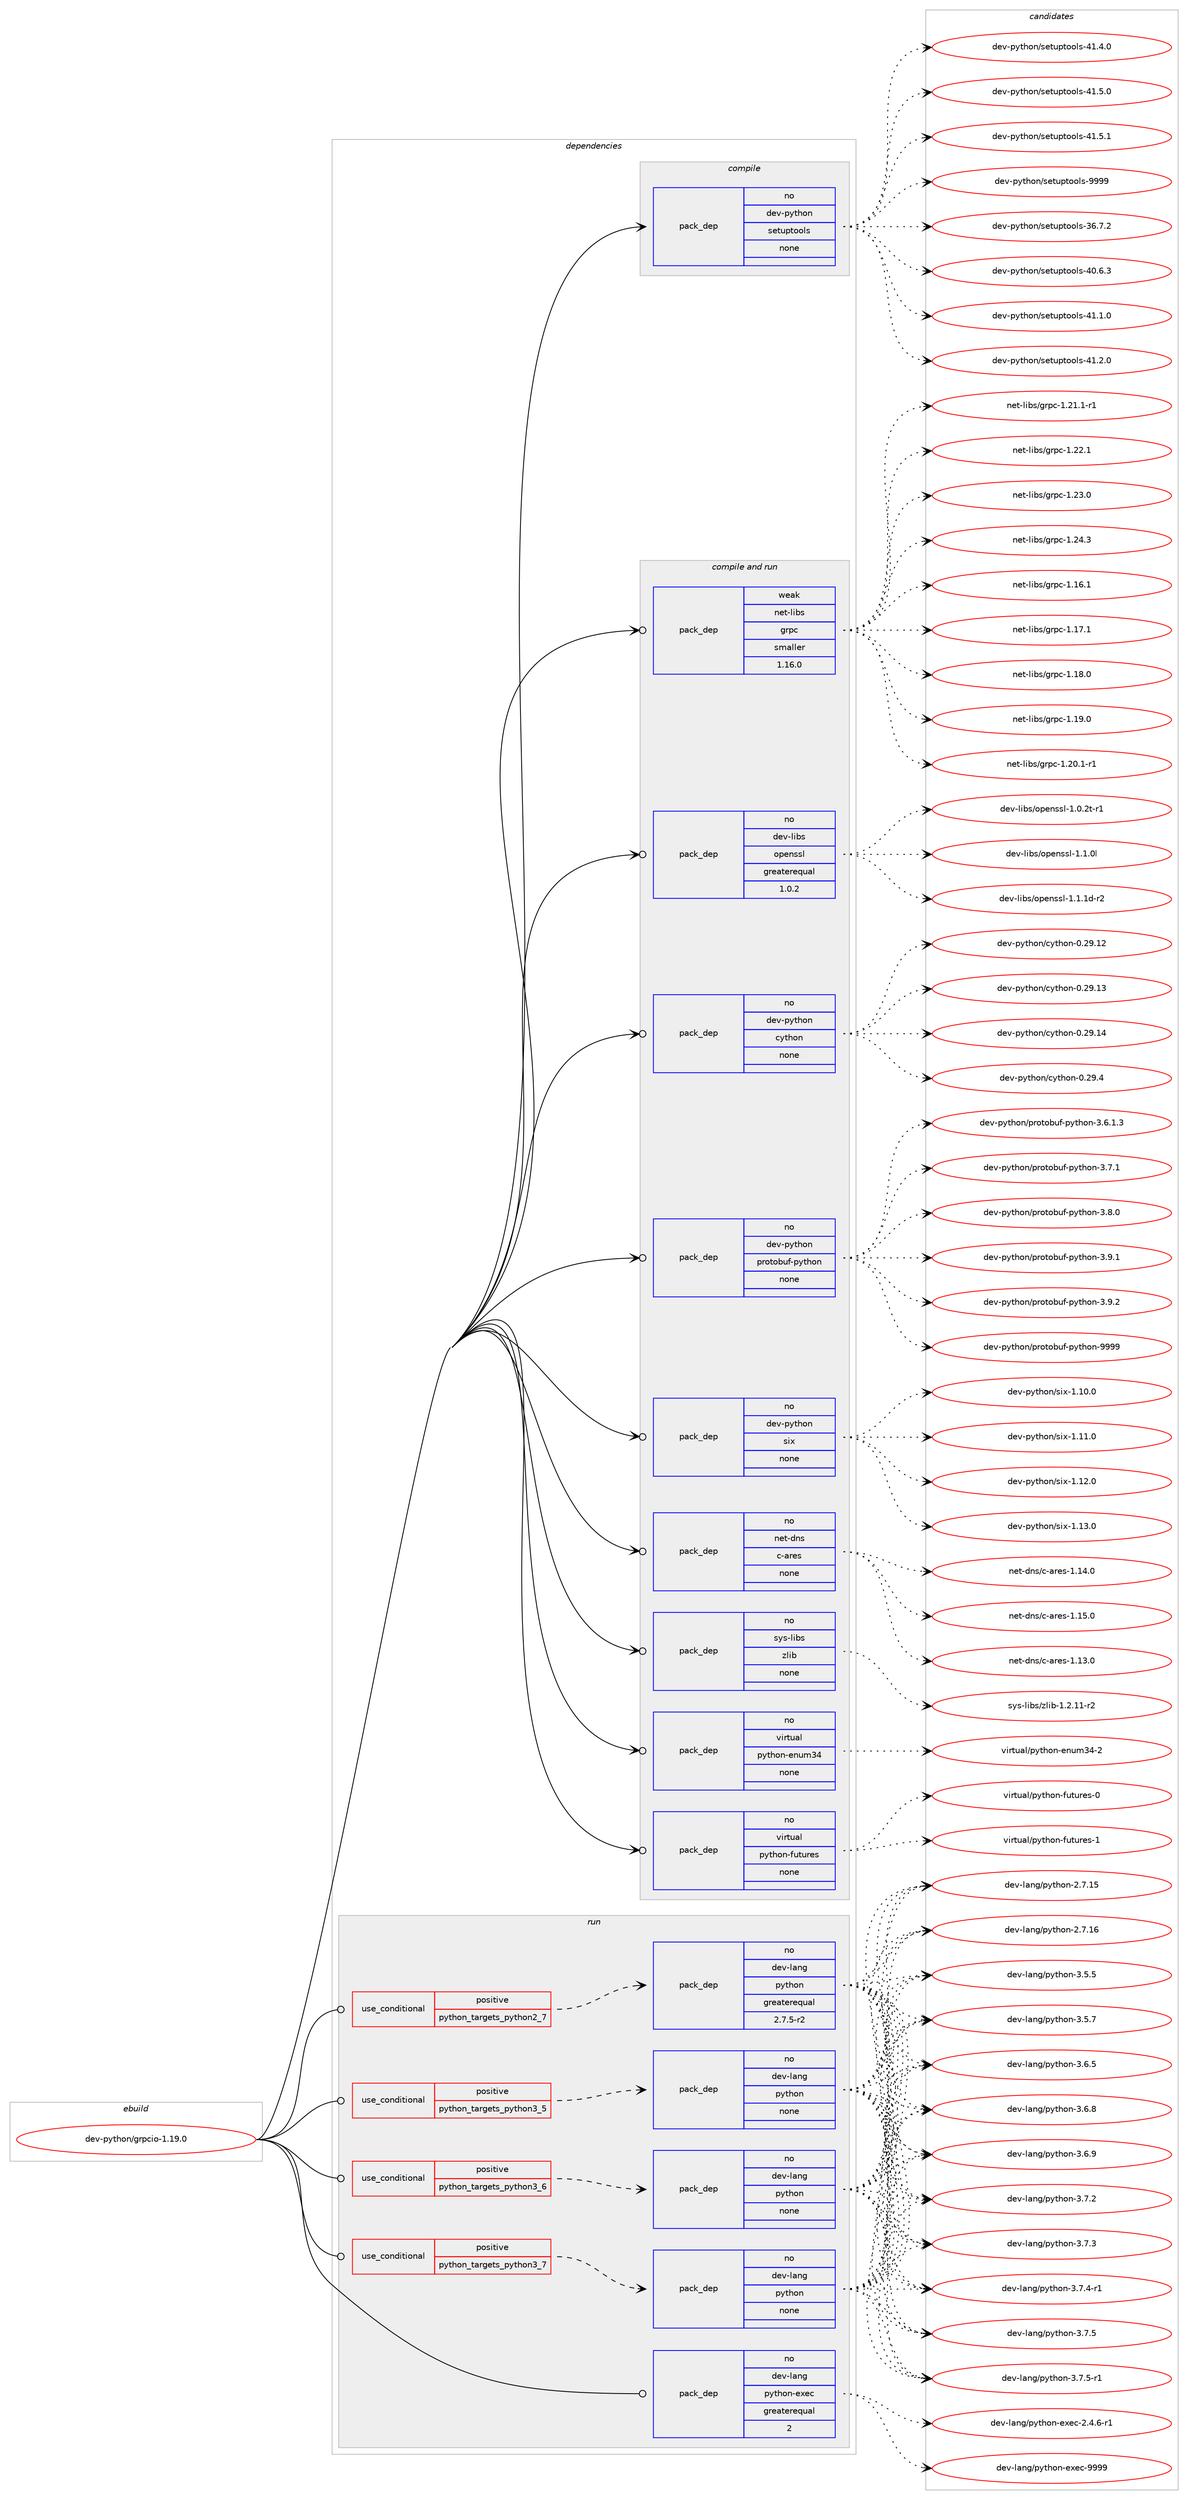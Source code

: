 digraph prolog {

# *************
# Graph options
# *************

newrank=true;
concentrate=true;
compound=true;
graph [rankdir=LR,fontname=Helvetica,fontsize=10,ranksep=1.5];#, ranksep=2.5, nodesep=0.2];
edge  [arrowhead=vee];
node  [fontname=Helvetica,fontsize=10];

# **********
# The ebuild
# **********

subgraph cluster_leftcol {
color=gray;
rank=same;
label=<<i>ebuild</i>>;
id [label="dev-python/grpcio-1.19.0", color=red, width=4, href="../dev-python/grpcio-1.19.0.svg"];
}

# ****************
# The dependencies
# ****************

subgraph cluster_midcol {
color=gray;
label=<<i>dependencies</i>>;
subgraph cluster_compile {
fillcolor="#eeeeee";
style=filled;
label=<<i>compile</i>>;
subgraph pack455529 {
dependency607578 [label=<<TABLE BORDER="0" CELLBORDER="1" CELLSPACING="0" CELLPADDING="4" WIDTH="220"><TR><TD ROWSPAN="6" CELLPADDING="30">pack_dep</TD></TR><TR><TD WIDTH="110">no</TD></TR><TR><TD>dev-python</TD></TR><TR><TD>setuptools</TD></TR><TR><TD>none</TD></TR><TR><TD></TD></TR></TABLE>>, shape=none, color=blue];
}
id:e -> dependency607578:w [weight=20,style="solid",arrowhead="vee"];
}
subgraph cluster_compileandrun {
fillcolor="#eeeeee";
style=filled;
label=<<i>compile and run</i>>;
subgraph pack455530 {
dependency607579 [label=<<TABLE BORDER="0" CELLBORDER="1" CELLSPACING="0" CELLPADDING="4" WIDTH="220"><TR><TD ROWSPAN="6" CELLPADDING="30">pack_dep</TD></TR><TR><TD WIDTH="110">no</TD></TR><TR><TD>dev-libs</TD></TR><TR><TD>openssl</TD></TR><TR><TD>greaterequal</TD></TR><TR><TD>1.0.2</TD></TR></TABLE>>, shape=none, color=blue];
}
id:e -> dependency607579:w [weight=20,style="solid",arrowhead="odotvee"];
subgraph pack455531 {
dependency607580 [label=<<TABLE BORDER="0" CELLBORDER="1" CELLSPACING="0" CELLPADDING="4" WIDTH="220"><TR><TD ROWSPAN="6" CELLPADDING="30">pack_dep</TD></TR><TR><TD WIDTH="110">no</TD></TR><TR><TD>dev-python</TD></TR><TR><TD>cython</TD></TR><TR><TD>none</TD></TR><TR><TD></TD></TR></TABLE>>, shape=none, color=blue];
}
id:e -> dependency607580:w [weight=20,style="solid",arrowhead="odotvee"];
subgraph pack455532 {
dependency607581 [label=<<TABLE BORDER="0" CELLBORDER="1" CELLSPACING="0" CELLPADDING="4" WIDTH="220"><TR><TD ROWSPAN="6" CELLPADDING="30">pack_dep</TD></TR><TR><TD WIDTH="110">no</TD></TR><TR><TD>dev-python</TD></TR><TR><TD>protobuf-python</TD></TR><TR><TD>none</TD></TR><TR><TD></TD></TR></TABLE>>, shape=none, color=blue];
}
id:e -> dependency607581:w [weight=20,style="solid",arrowhead="odotvee"];
subgraph pack455533 {
dependency607582 [label=<<TABLE BORDER="0" CELLBORDER="1" CELLSPACING="0" CELLPADDING="4" WIDTH="220"><TR><TD ROWSPAN="6" CELLPADDING="30">pack_dep</TD></TR><TR><TD WIDTH="110">no</TD></TR><TR><TD>dev-python</TD></TR><TR><TD>six</TD></TR><TR><TD>none</TD></TR><TR><TD></TD></TR></TABLE>>, shape=none, color=blue];
}
id:e -> dependency607582:w [weight=20,style="solid",arrowhead="odotvee"];
subgraph pack455534 {
dependency607583 [label=<<TABLE BORDER="0" CELLBORDER="1" CELLSPACING="0" CELLPADDING="4" WIDTH="220"><TR><TD ROWSPAN="6" CELLPADDING="30">pack_dep</TD></TR><TR><TD WIDTH="110">no</TD></TR><TR><TD>net-dns</TD></TR><TR><TD>c-ares</TD></TR><TR><TD>none</TD></TR><TR><TD></TD></TR></TABLE>>, shape=none, color=blue];
}
id:e -> dependency607583:w [weight=20,style="solid",arrowhead="odotvee"];
subgraph pack455535 {
dependency607584 [label=<<TABLE BORDER="0" CELLBORDER="1" CELLSPACING="0" CELLPADDING="4" WIDTH="220"><TR><TD ROWSPAN="6" CELLPADDING="30">pack_dep</TD></TR><TR><TD WIDTH="110">no</TD></TR><TR><TD>sys-libs</TD></TR><TR><TD>zlib</TD></TR><TR><TD>none</TD></TR><TR><TD></TD></TR></TABLE>>, shape=none, color=blue];
}
id:e -> dependency607584:w [weight=20,style="solid",arrowhead="odotvee"];
subgraph pack455536 {
dependency607585 [label=<<TABLE BORDER="0" CELLBORDER="1" CELLSPACING="0" CELLPADDING="4" WIDTH="220"><TR><TD ROWSPAN="6" CELLPADDING="30">pack_dep</TD></TR><TR><TD WIDTH="110">no</TD></TR><TR><TD>virtual</TD></TR><TR><TD>python-enum34</TD></TR><TR><TD>none</TD></TR><TR><TD></TD></TR></TABLE>>, shape=none, color=blue];
}
id:e -> dependency607585:w [weight=20,style="solid",arrowhead="odotvee"];
subgraph pack455537 {
dependency607586 [label=<<TABLE BORDER="0" CELLBORDER="1" CELLSPACING="0" CELLPADDING="4" WIDTH="220"><TR><TD ROWSPAN="6" CELLPADDING="30">pack_dep</TD></TR><TR><TD WIDTH="110">no</TD></TR><TR><TD>virtual</TD></TR><TR><TD>python-futures</TD></TR><TR><TD>none</TD></TR><TR><TD></TD></TR></TABLE>>, shape=none, color=blue];
}
id:e -> dependency607586:w [weight=20,style="solid",arrowhead="odotvee"];
subgraph pack455538 {
dependency607587 [label=<<TABLE BORDER="0" CELLBORDER="1" CELLSPACING="0" CELLPADDING="4" WIDTH="220"><TR><TD ROWSPAN="6" CELLPADDING="30">pack_dep</TD></TR><TR><TD WIDTH="110">weak</TD></TR><TR><TD>net-libs</TD></TR><TR><TD>grpc</TD></TR><TR><TD>smaller</TD></TR><TR><TD>1.16.0</TD></TR></TABLE>>, shape=none, color=blue];
}
id:e -> dependency607587:w [weight=20,style="solid",arrowhead="odotvee"];
}
subgraph cluster_run {
fillcolor="#eeeeee";
style=filled;
label=<<i>run</i>>;
subgraph cond140251 {
dependency607588 [label=<<TABLE BORDER="0" CELLBORDER="1" CELLSPACING="0" CELLPADDING="4"><TR><TD ROWSPAN="3" CELLPADDING="10">use_conditional</TD></TR><TR><TD>positive</TD></TR><TR><TD>python_targets_python2_7</TD></TR></TABLE>>, shape=none, color=red];
subgraph pack455539 {
dependency607589 [label=<<TABLE BORDER="0" CELLBORDER="1" CELLSPACING="0" CELLPADDING="4" WIDTH="220"><TR><TD ROWSPAN="6" CELLPADDING="30">pack_dep</TD></TR><TR><TD WIDTH="110">no</TD></TR><TR><TD>dev-lang</TD></TR><TR><TD>python</TD></TR><TR><TD>greaterequal</TD></TR><TR><TD>2.7.5-r2</TD></TR></TABLE>>, shape=none, color=blue];
}
dependency607588:e -> dependency607589:w [weight=20,style="dashed",arrowhead="vee"];
}
id:e -> dependency607588:w [weight=20,style="solid",arrowhead="odot"];
subgraph cond140252 {
dependency607590 [label=<<TABLE BORDER="0" CELLBORDER="1" CELLSPACING="0" CELLPADDING="4"><TR><TD ROWSPAN="3" CELLPADDING="10">use_conditional</TD></TR><TR><TD>positive</TD></TR><TR><TD>python_targets_python3_5</TD></TR></TABLE>>, shape=none, color=red];
subgraph pack455540 {
dependency607591 [label=<<TABLE BORDER="0" CELLBORDER="1" CELLSPACING="0" CELLPADDING="4" WIDTH="220"><TR><TD ROWSPAN="6" CELLPADDING="30">pack_dep</TD></TR><TR><TD WIDTH="110">no</TD></TR><TR><TD>dev-lang</TD></TR><TR><TD>python</TD></TR><TR><TD>none</TD></TR><TR><TD></TD></TR></TABLE>>, shape=none, color=blue];
}
dependency607590:e -> dependency607591:w [weight=20,style="dashed",arrowhead="vee"];
}
id:e -> dependency607590:w [weight=20,style="solid",arrowhead="odot"];
subgraph cond140253 {
dependency607592 [label=<<TABLE BORDER="0" CELLBORDER="1" CELLSPACING="0" CELLPADDING="4"><TR><TD ROWSPAN="3" CELLPADDING="10">use_conditional</TD></TR><TR><TD>positive</TD></TR><TR><TD>python_targets_python3_6</TD></TR></TABLE>>, shape=none, color=red];
subgraph pack455541 {
dependency607593 [label=<<TABLE BORDER="0" CELLBORDER="1" CELLSPACING="0" CELLPADDING="4" WIDTH="220"><TR><TD ROWSPAN="6" CELLPADDING="30">pack_dep</TD></TR><TR><TD WIDTH="110">no</TD></TR><TR><TD>dev-lang</TD></TR><TR><TD>python</TD></TR><TR><TD>none</TD></TR><TR><TD></TD></TR></TABLE>>, shape=none, color=blue];
}
dependency607592:e -> dependency607593:w [weight=20,style="dashed",arrowhead="vee"];
}
id:e -> dependency607592:w [weight=20,style="solid",arrowhead="odot"];
subgraph cond140254 {
dependency607594 [label=<<TABLE BORDER="0" CELLBORDER="1" CELLSPACING="0" CELLPADDING="4"><TR><TD ROWSPAN="3" CELLPADDING="10">use_conditional</TD></TR><TR><TD>positive</TD></TR><TR><TD>python_targets_python3_7</TD></TR></TABLE>>, shape=none, color=red];
subgraph pack455542 {
dependency607595 [label=<<TABLE BORDER="0" CELLBORDER="1" CELLSPACING="0" CELLPADDING="4" WIDTH="220"><TR><TD ROWSPAN="6" CELLPADDING="30">pack_dep</TD></TR><TR><TD WIDTH="110">no</TD></TR><TR><TD>dev-lang</TD></TR><TR><TD>python</TD></TR><TR><TD>none</TD></TR><TR><TD></TD></TR></TABLE>>, shape=none, color=blue];
}
dependency607594:e -> dependency607595:w [weight=20,style="dashed",arrowhead="vee"];
}
id:e -> dependency607594:w [weight=20,style="solid",arrowhead="odot"];
subgraph pack455543 {
dependency607596 [label=<<TABLE BORDER="0" CELLBORDER="1" CELLSPACING="0" CELLPADDING="4" WIDTH="220"><TR><TD ROWSPAN="6" CELLPADDING="30">pack_dep</TD></TR><TR><TD WIDTH="110">no</TD></TR><TR><TD>dev-lang</TD></TR><TR><TD>python-exec</TD></TR><TR><TD>greaterequal</TD></TR><TR><TD>2</TD></TR></TABLE>>, shape=none, color=blue];
}
id:e -> dependency607596:w [weight=20,style="solid",arrowhead="odot"];
}
}

# **************
# The candidates
# **************

subgraph cluster_choices {
rank=same;
color=gray;
label=<<i>candidates</i>>;

subgraph choice455529 {
color=black;
nodesep=1;
choice100101118451121211161041111104711510111611711211611111110811545515446554650 [label="dev-python/setuptools-36.7.2", color=red, width=4,href="../dev-python/setuptools-36.7.2.svg"];
choice100101118451121211161041111104711510111611711211611111110811545524846544651 [label="dev-python/setuptools-40.6.3", color=red, width=4,href="../dev-python/setuptools-40.6.3.svg"];
choice100101118451121211161041111104711510111611711211611111110811545524946494648 [label="dev-python/setuptools-41.1.0", color=red, width=4,href="../dev-python/setuptools-41.1.0.svg"];
choice100101118451121211161041111104711510111611711211611111110811545524946504648 [label="dev-python/setuptools-41.2.0", color=red, width=4,href="../dev-python/setuptools-41.2.0.svg"];
choice100101118451121211161041111104711510111611711211611111110811545524946524648 [label="dev-python/setuptools-41.4.0", color=red, width=4,href="../dev-python/setuptools-41.4.0.svg"];
choice100101118451121211161041111104711510111611711211611111110811545524946534648 [label="dev-python/setuptools-41.5.0", color=red, width=4,href="../dev-python/setuptools-41.5.0.svg"];
choice100101118451121211161041111104711510111611711211611111110811545524946534649 [label="dev-python/setuptools-41.5.1", color=red, width=4,href="../dev-python/setuptools-41.5.1.svg"];
choice10010111845112121116104111110471151011161171121161111111081154557575757 [label="dev-python/setuptools-9999", color=red, width=4,href="../dev-python/setuptools-9999.svg"];
dependency607578:e -> choice100101118451121211161041111104711510111611711211611111110811545515446554650:w [style=dotted,weight="100"];
dependency607578:e -> choice100101118451121211161041111104711510111611711211611111110811545524846544651:w [style=dotted,weight="100"];
dependency607578:e -> choice100101118451121211161041111104711510111611711211611111110811545524946494648:w [style=dotted,weight="100"];
dependency607578:e -> choice100101118451121211161041111104711510111611711211611111110811545524946504648:w [style=dotted,weight="100"];
dependency607578:e -> choice100101118451121211161041111104711510111611711211611111110811545524946524648:w [style=dotted,weight="100"];
dependency607578:e -> choice100101118451121211161041111104711510111611711211611111110811545524946534648:w [style=dotted,weight="100"];
dependency607578:e -> choice100101118451121211161041111104711510111611711211611111110811545524946534649:w [style=dotted,weight="100"];
dependency607578:e -> choice10010111845112121116104111110471151011161171121161111111081154557575757:w [style=dotted,weight="100"];
}
subgraph choice455530 {
color=black;
nodesep=1;
choice1001011184510810598115471111121011101151151084549464846501164511449 [label="dev-libs/openssl-1.0.2t-r1", color=red, width=4,href="../dev-libs/openssl-1.0.2t-r1.svg"];
choice100101118451081059811547111112101110115115108454946494648108 [label="dev-libs/openssl-1.1.0l", color=red, width=4,href="../dev-libs/openssl-1.1.0l.svg"];
choice1001011184510810598115471111121011101151151084549464946491004511450 [label="dev-libs/openssl-1.1.1d-r2", color=red, width=4,href="../dev-libs/openssl-1.1.1d-r2.svg"];
dependency607579:e -> choice1001011184510810598115471111121011101151151084549464846501164511449:w [style=dotted,weight="100"];
dependency607579:e -> choice100101118451081059811547111112101110115115108454946494648108:w [style=dotted,weight="100"];
dependency607579:e -> choice1001011184510810598115471111121011101151151084549464946491004511450:w [style=dotted,weight="100"];
}
subgraph choice455531 {
color=black;
nodesep=1;
choice1001011184511212111610411111047991211161041111104548465057464950 [label="dev-python/cython-0.29.12", color=red, width=4,href="../dev-python/cython-0.29.12.svg"];
choice1001011184511212111610411111047991211161041111104548465057464951 [label="dev-python/cython-0.29.13", color=red, width=4,href="../dev-python/cython-0.29.13.svg"];
choice1001011184511212111610411111047991211161041111104548465057464952 [label="dev-python/cython-0.29.14", color=red, width=4,href="../dev-python/cython-0.29.14.svg"];
choice10010111845112121116104111110479912111610411111045484650574652 [label="dev-python/cython-0.29.4", color=red, width=4,href="../dev-python/cython-0.29.4.svg"];
dependency607580:e -> choice1001011184511212111610411111047991211161041111104548465057464950:w [style=dotted,weight="100"];
dependency607580:e -> choice1001011184511212111610411111047991211161041111104548465057464951:w [style=dotted,weight="100"];
dependency607580:e -> choice1001011184511212111610411111047991211161041111104548465057464952:w [style=dotted,weight="100"];
dependency607580:e -> choice10010111845112121116104111110479912111610411111045484650574652:w [style=dotted,weight="100"];
}
subgraph choice455532 {
color=black;
nodesep=1;
choice100101118451121211161041111104711211411111611198117102451121211161041111104551465446494651 [label="dev-python/protobuf-python-3.6.1.3", color=red, width=4,href="../dev-python/protobuf-python-3.6.1.3.svg"];
choice10010111845112121116104111110471121141111161119811710245112121116104111110455146554649 [label="dev-python/protobuf-python-3.7.1", color=red, width=4,href="../dev-python/protobuf-python-3.7.1.svg"];
choice10010111845112121116104111110471121141111161119811710245112121116104111110455146564648 [label="dev-python/protobuf-python-3.8.0", color=red, width=4,href="../dev-python/protobuf-python-3.8.0.svg"];
choice10010111845112121116104111110471121141111161119811710245112121116104111110455146574649 [label="dev-python/protobuf-python-3.9.1", color=red, width=4,href="../dev-python/protobuf-python-3.9.1.svg"];
choice10010111845112121116104111110471121141111161119811710245112121116104111110455146574650 [label="dev-python/protobuf-python-3.9.2", color=red, width=4,href="../dev-python/protobuf-python-3.9.2.svg"];
choice100101118451121211161041111104711211411111611198117102451121211161041111104557575757 [label="dev-python/protobuf-python-9999", color=red, width=4,href="../dev-python/protobuf-python-9999.svg"];
dependency607581:e -> choice100101118451121211161041111104711211411111611198117102451121211161041111104551465446494651:w [style=dotted,weight="100"];
dependency607581:e -> choice10010111845112121116104111110471121141111161119811710245112121116104111110455146554649:w [style=dotted,weight="100"];
dependency607581:e -> choice10010111845112121116104111110471121141111161119811710245112121116104111110455146564648:w [style=dotted,weight="100"];
dependency607581:e -> choice10010111845112121116104111110471121141111161119811710245112121116104111110455146574649:w [style=dotted,weight="100"];
dependency607581:e -> choice10010111845112121116104111110471121141111161119811710245112121116104111110455146574650:w [style=dotted,weight="100"];
dependency607581:e -> choice100101118451121211161041111104711211411111611198117102451121211161041111104557575757:w [style=dotted,weight="100"];
}
subgraph choice455533 {
color=black;
nodesep=1;
choice100101118451121211161041111104711510512045494649484648 [label="dev-python/six-1.10.0", color=red, width=4,href="../dev-python/six-1.10.0.svg"];
choice100101118451121211161041111104711510512045494649494648 [label="dev-python/six-1.11.0", color=red, width=4,href="../dev-python/six-1.11.0.svg"];
choice100101118451121211161041111104711510512045494649504648 [label="dev-python/six-1.12.0", color=red, width=4,href="../dev-python/six-1.12.0.svg"];
choice100101118451121211161041111104711510512045494649514648 [label="dev-python/six-1.13.0", color=red, width=4,href="../dev-python/six-1.13.0.svg"];
dependency607582:e -> choice100101118451121211161041111104711510512045494649484648:w [style=dotted,weight="100"];
dependency607582:e -> choice100101118451121211161041111104711510512045494649494648:w [style=dotted,weight="100"];
dependency607582:e -> choice100101118451121211161041111104711510512045494649504648:w [style=dotted,weight="100"];
dependency607582:e -> choice100101118451121211161041111104711510512045494649514648:w [style=dotted,weight="100"];
}
subgraph choice455534 {
color=black;
nodesep=1;
choice110101116451001101154799459711410111545494649514648 [label="net-dns/c-ares-1.13.0", color=red, width=4,href="../net-dns/c-ares-1.13.0.svg"];
choice110101116451001101154799459711410111545494649524648 [label="net-dns/c-ares-1.14.0", color=red, width=4,href="../net-dns/c-ares-1.14.0.svg"];
choice110101116451001101154799459711410111545494649534648 [label="net-dns/c-ares-1.15.0", color=red, width=4,href="../net-dns/c-ares-1.15.0.svg"];
dependency607583:e -> choice110101116451001101154799459711410111545494649514648:w [style=dotted,weight="100"];
dependency607583:e -> choice110101116451001101154799459711410111545494649524648:w [style=dotted,weight="100"];
dependency607583:e -> choice110101116451001101154799459711410111545494649534648:w [style=dotted,weight="100"];
}
subgraph choice455535 {
color=black;
nodesep=1;
choice11512111545108105981154712210810598454946504649494511450 [label="sys-libs/zlib-1.2.11-r2", color=red, width=4,href="../sys-libs/zlib-1.2.11-r2.svg"];
dependency607584:e -> choice11512111545108105981154712210810598454946504649494511450:w [style=dotted,weight="100"];
}
subgraph choice455536 {
color=black;
nodesep=1;
choice11810511411611797108471121211161041111104510111011710951524550 [label="virtual/python-enum34-2", color=red, width=4,href="../virtual/python-enum34-2.svg"];
dependency607585:e -> choice11810511411611797108471121211161041111104510111011710951524550:w [style=dotted,weight="100"];
}
subgraph choice455537 {
color=black;
nodesep=1;
choice1181051141161179710847112121116104111110451021171161171141011154548 [label="virtual/python-futures-0", color=red, width=4,href="../virtual/python-futures-0.svg"];
choice1181051141161179710847112121116104111110451021171161171141011154549 [label="virtual/python-futures-1", color=red, width=4,href="../virtual/python-futures-1.svg"];
dependency607586:e -> choice1181051141161179710847112121116104111110451021171161171141011154548:w [style=dotted,weight="100"];
dependency607586:e -> choice1181051141161179710847112121116104111110451021171161171141011154549:w [style=dotted,weight="100"];
}
subgraph choice455538 {
color=black;
nodesep=1;
choice1101011164510810598115471031141129945494649544649 [label="net-libs/grpc-1.16.1", color=red, width=4,href="../net-libs/grpc-1.16.1.svg"];
choice1101011164510810598115471031141129945494649554649 [label="net-libs/grpc-1.17.1", color=red, width=4,href="../net-libs/grpc-1.17.1.svg"];
choice1101011164510810598115471031141129945494649564648 [label="net-libs/grpc-1.18.0", color=red, width=4,href="../net-libs/grpc-1.18.0.svg"];
choice1101011164510810598115471031141129945494649574648 [label="net-libs/grpc-1.19.0", color=red, width=4,href="../net-libs/grpc-1.19.0.svg"];
choice11010111645108105981154710311411299454946504846494511449 [label="net-libs/grpc-1.20.1-r1", color=red, width=4,href="../net-libs/grpc-1.20.1-r1.svg"];
choice11010111645108105981154710311411299454946504946494511449 [label="net-libs/grpc-1.21.1-r1", color=red, width=4,href="../net-libs/grpc-1.21.1-r1.svg"];
choice1101011164510810598115471031141129945494650504649 [label="net-libs/grpc-1.22.1", color=red, width=4,href="../net-libs/grpc-1.22.1.svg"];
choice1101011164510810598115471031141129945494650514648 [label="net-libs/grpc-1.23.0", color=red, width=4,href="../net-libs/grpc-1.23.0.svg"];
choice1101011164510810598115471031141129945494650524651 [label="net-libs/grpc-1.24.3", color=red, width=4,href="../net-libs/grpc-1.24.3.svg"];
dependency607587:e -> choice1101011164510810598115471031141129945494649544649:w [style=dotted,weight="100"];
dependency607587:e -> choice1101011164510810598115471031141129945494649554649:w [style=dotted,weight="100"];
dependency607587:e -> choice1101011164510810598115471031141129945494649564648:w [style=dotted,weight="100"];
dependency607587:e -> choice1101011164510810598115471031141129945494649574648:w [style=dotted,weight="100"];
dependency607587:e -> choice11010111645108105981154710311411299454946504846494511449:w [style=dotted,weight="100"];
dependency607587:e -> choice11010111645108105981154710311411299454946504946494511449:w [style=dotted,weight="100"];
dependency607587:e -> choice1101011164510810598115471031141129945494650504649:w [style=dotted,weight="100"];
dependency607587:e -> choice1101011164510810598115471031141129945494650514648:w [style=dotted,weight="100"];
dependency607587:e -> choice1101011164510810598115471031141129945494650524651:w [style=dotted,weight="100"];
}
subgraph choice455539 {
color=black;
nodesep=1;
choice10010111845108971101034711212111610411111045504655464953 [label="dev-lang/python-2.7.15", color=red, width=4,href="../dev-lang/python-2.7.15.svg"];
choice10010111845108971101034711212111610411111045504655464954 [label="dev-lang/python-2.7.16", color=red, width=4,href="../dev-lang/python-2.7.16.svg"];
choice100101118451089711010347112121116104111110455146534653 [label="dev-lang/python-3.5.5", color=red, width=4,href="../dev-lang/python-3.5.5.svg"];
choice100101118451089711010347112121116104111110455146534655 [label="dev-lang/python-3.5.7", color=red, width=4,href="../dev-lang/python-3.5.7.svg"];
choice100101118451089711010347112121116104111110455146544653 [label="dev-lang/python-3.6.5", color=red, width=4,href="../dev-lang/python-3.6.5.svg"];
choice100101118451089711010347112121116104111110455146544656 [label="dev-lang/python-3.6.8", color=red, width=4,href="../dev-lang/python-3.6.8.svg"];
choice100101118451089711010347112121116104111110455146544657 [label="dev-lang/python-3.6.9", color=red, width=4,href="../dev-lang/python-3.6.9.svg"];
choice100101118451089711010347112121116104111110455146554650 [label="dev-lang/python-3.7.2", color=red, width=4,href="../dev-lang/python-3.7.2.svg"];
choice100101118451089711010347112121116104111110455146554651 [label="dev-lang/python-3.7.3", color=red, width=4,href="../dev-lang/python-3.7.3.svg"];
choice1001011184510897110103471121211161041111104551465546524511449 [label="dev-lang/python-3.7.4-r1", color=red, width=4,href="../dev-lang/python-3.7.4-r1.svg"];
choice100101118451089711010347112121116104111110455146554653 [label="dev-lang/python-3.7.5", color=red, width=4,href="../dev-lang/python-3.7.5.svg"];
choice1001011184510897110103471121211161041111104551465546534511449 [label="dev-lang/python-3.7.5-r1", color=red, width=4,href="../dev-lang/python-3.7.5-r1.svg"];
dependency607589:e -> choice10010111845108971101034711212111610411111045504655464953:w [style=dotted,weight="100"];
dependency607589:e -> choice10010111845108971101034711212111610411111045504655464954:w [style=dotted,weight="100"];
dependency607589:e -> choice100101118451089711010347112121116104111110455146534653:w [style=dotted,weight="100"];
dependency607589:e -> choice100101118451089711010347112121116104111110455146534655:w [style=dotted,weight="100"];
dependency607589:e -> choice100101118451089711010347112121116104111110455146544653:w [style=dotted,weight="100"];
dependency607589:e -> choice100101118451089711010347112121116104111110455146544656:w [style=dotted,weight="100"];
dependency607589:e -> choice100101118451089711010347112121116104111110455146544657:w [style=dotted,weight="100"];
dependency607589:e -> choice100101118451089711010347112121116104111110455146554650:w [style=dotted,weight="100"];
dependency607589:e -> choice100101118451089711010347112121116104111110455146554651:w [style=dotted,weight="100"];
dependency607589:e -> choice1001011184510897110103471121211161041111104551465546524511449:w [style=dotted,weight="100"];
dependency607589:e -> choice100101118451089711010347112121116104111110455146554653:w [style=dotted,weight="100"];
dependency607589:e -> choice1001011184510897110103471121211161041111104551465546534511449:w [style=dotted,weight="100"];
}
subgraph choice455540 {
color=black;
nodesep=1;
choice10010111845108971101034711212111610411111045504655464953 [label="dev-lang/python-2.7.15", color=red, width=4,href="../dev-lang/python-2.7.15.svg"];
choice10010111845108971101034711212111610411111045504655464954 [label="dev-lang/python-2.7.16", color=red, width=4,href="../dev-lang/python-2.7.16.svg"];
choice100101118451089711010347112121116104111110455146534653 [label="dev-lang/python-3.5.5", color=red, width=4,href="../dev-lang/python-3.5.5.svg"];
choice100101118451089711010347112121116104111110455146534655 [label="dev-lang/python-3.5.7", color=red, width=4,href="../dev-lang/python-3.5.7.svg"];
choice100101118451089711010347112121116104111110455146544653 [label="dev-lang/python-3.6.5", color=red, width=4,href="../dev-lang/python-3.6.5.svg"];
choice100101118451089711010347112121116104111110455146544656 [label="dev-lang/python-3.6.8", color=red, width=4,href="../dev-lang/python-3.6.8.svg"];
choice100101118451089711010347112121116104111110455146544657 [label="dev-lang/python-3.6.9", color=red, width=4,href="../dev-lang/python-3.6.9.svg"];
choice100101118451089711010347112121116104111110455146554650 [label="dev-lang/python-3.7.2", color=red, width=4,href="../dev-lang/python-3.7.2.svg"];
choice100101118451089711010347112121116104111110455146554651 [label="dev-lang/python-3.7.3", color=red, width=4,href="../dev-lang/python-3.7.3.svg"];
choice1001011184510897110103471121211161041111104551465546524511449 [label="dev-lang/python-3.7.4-r1", color=red, width=4,href="../dev-lang/python-3.7.4-r1.svg"];
choice100101118451089711010347112121116104111110455146554653 [label="dev-lang/python-3.7.5", color=red, width=4,href="../dev-lang/python-3.7.5.svg"];
choice1001011184510897110103471121211161041111104551465546534511449 [label="dev-lang/python-3.7.5-r1", color=red, width=4,href="../dev-lang/python-3.7.5-r1.svg"];
dependency607591:e -> choice10010111845108971101034711212111610411111045504655464953:w [style=dotted,weight="100"];
dependency607591:e -> choice10010111845108971101034711212111610411111045504655464954:w [style=dotted,weight="100"];
dependency607591:e -> choice100101118451089711010347112121116104111110455146534653:w [style=dotted,weight="100"];
dependency607591:e -> choice100101118451089711010347112121116104111110455146534655:w [style=dotted,weight="100"];
dependency607591:e -> choice100101118451089711010347112121116104111110455146544653:w [style=dotted,weight="100"];
dependency607591:e -> choice100101118451089711010347112121116104111110455146544656:w [style=dotted,weight="100"];
dependency607591:e -> choice100101118451089711010347112121116104111110455146544657:w [style=dotted,weight="100"];
dependency607591:e -> choice100101118451089711010347112121116104111110455146554650:w [style=dotted,weight="100"];
dependency607591:e -> choice100101118451089711010347112121116104111110455146554651:w [style=dotted,weight="100"];
dependency607591:e -> choice1001011184510897110103471121211161041111104551465546524511449:w [style=dotted,weight="100"];
dependency607591:e -> choice100101118451089711010347112121116104111110455146554653:w [style=dotted,weight="100"];
dependency607591:e -> choice1001011184510897110103471121211161041111104551465546534511449:w [style=dotted,weight="100"];
}
subgraph choice455541 {
color=black;
nodesep=1;
choice10010111845108971101034711212111610411111045504655464953 [label="dev-lang/python-2.7.15", color=red, width=4,href="../dev-lang/python-2.7.15.svg"];
choice10010111845108971101034711212111610411111045504655464954 [label="dev-lang/python-2.7.16", color=red, width=4,href="../dev-lang/python-2.7.16.svg"];
choice100101118451089711010347112121116104111110455146534653 [label="dev-lang/python-3.5.5", color=red, width=4,href="../dev-lang/python-3.5.5.svg"];
choice100101118451089711010347112121116104111110455146534655 [label="dev-lang/python-3.5.7", color=red, width=4,href="../dev-lang/python-3.5.7.svg"];
choice100101118451089711010347112121116104111110455146544653 [label="dev-lang/python-3.6.5", color=red, width=4,href="../dev-lang/python-3.6.5.svg"];
choice100101118451089711010347112121116104111110455146544656 [label="dev-lang/python-3.6.8", color=red, width=4,href="../dev-lang/python-3.6.8.svg"];
choice100101118451089711010347112121116104111110455146544657 [label="dev-lang/python-3.6.9", color=red, width=4,href="../dev-lang/python-3.6.9.svg"];
choice100101118451089711010347112121116104111110455146554650 [label="dev-lang/python-3.7.2", color=red, width=4,href="../dev-lang/python-3.7.2.svg"];
choice100101118451089711010347112121116104111110455146554651 [label="dev-lang/python-3.7.3", color=red, width=4,href="../dev-lang/python-3.7.3.svg"];
choice1001011184510897110103471121211161041111104551465546524511449 [label="dev-lang/python-3.7.4-r1", color=red, width=4,href="../dev-lang/python-3.7.4-r1.svg"];
choice100101118451089711010347112121116104111110455146554653 [label="dev-lang/python-3.7.5", color=red, width=4,href="../dev-lang/python-3.7.5.svg"];
choice1001011184510897110103471121211161041111104551465546534511449 [label="dev-lang/python-3.7.5-r1", color=red, width=4,href="../dev-lang/python-3.7.5-r1.svg"];
dependency607593:e -> choice10010111845108971101034711212111610411111045504655464953:w [style=dotted,weight="100"];
dependency607593:e -> choice10010111845108971101034711212111610411111045504655464954:w [style=dotted,weight="100"];
dependency607593:e -> choice100101118451089711010347112121116104111110455146534653:w [style=dotted,weight="100"];
dependency607593:e -> choice100101118451089711010347112121116104111110455146534655:w [style=dotted,weight="100"];
dependency607593:e -> choice100101118451089711010347112121116104111110455146544653:w [style=dotted,weight="100"];
dependency607593:e -> choice100101118451089711010347112121116104111110455146544656:w [style=dotted,weight="100"];
dependency607593:e -> choice100101118451089711010347112121116104111110455146544657:w [style=dotted,weight="100"];
dependency607593:e -> choice100101118451089711010347112121116104111110455146554650:w [style=dotted,weight="100"];
dependency607593:e -> choice100101118451089711010347112121116104111110455146554651:w [style=dotted,weight="100"];
dependency607593:e -> choice1001011184510897110103471121211161041111104551465546524511449:w [style=dotted,weight="100"];
dependency607593:e -> choice100101118451089711010347112121116104111110455146554653:w [style=dotted,weight="100"];
dependency607593:e -> choice1001011184510897110103471121211161041111104551465546534511449:w [style=dotted,weight="100"];
}
subgraph choice455542 {
color=black;
nodesep=1;
choice10010111845108971101034711212111610411111045504655464953 [label="dev-lang/python-2.7.15", color=red, width=4,href="../dev-lang/python-2.7.15.svg"];
choice10010111845108971101034711212111610411111045504655464954 [label="dev-lang/python-2.7.16", color=red, width=4,href="../dev-lang/python-2.7.16.svg"];
choice100101118451089711010347112121116104111110455146534653 [label="dev-lang/python-3.5.5", color=red, width=4,href="../dev-lang/python-3.5.5.svg"];
choice100101118451089711010347112121116104111110455146534655 [label="dev-lang/python-3.5.7", color=red, width=4,href="../dev-lang/python-3.5.7.svg"];
choice100101118451089711010347112121116104111110455146544653 [label="dev-lang/python-3.6.5", color=red, width=4,href="../dev-lang/python-3.6.5.svg"];
choice100101118451089711010347112121116104111110455146544656 [label="dev-lang/python-3.6.8", color=red, width=4,href="../dev-lang/python-3.6.8.svg"];
choice100101118451089711010347112121116104111110455146544657 [label="dev-lang/python-3.6.9", color=red, width=4,href="../dev-lang/python-3.6.9.svg"];
choice100101118451089711010347112121116104111110455146554650 [label="dev-lang/python-3.7.2", color=red, width=4,href="../dev-lang/python-3.7.2.svg"];
choice100101118451089711010347112121116104111110455146554651 [label="dev-lang/python-3.7.3", color=red, width=4,href="../dev-lang/python-3.7.3.svg"];
choice1001011184510897110103471121211161041111104551465546524511449 [label="dev-lang/python-3.7.4-r1", color=red, width=4,href="../dev-lang/python-3.7.4-r1.svg"];
choice100101118451089711010347112121116104111110455146554653 [label="dev-lang/python-3.7.5", color=red, width=4,href="../dev-lang/python-3.7.5.svg"];
choice1001011184510897110103471121211161041111104551465546534511449 [label="dev-lang/python-3.7.5-r1", color=red, width=4,href="../dev-lang/python-3.7.5-r1.svg"];
dependency607595:e -> choice10010111845108971101034711212111610411111045504655464953:w [style=dotted,weight="100"];
dependency607595:e -> choice10010111845108971101034711212111610411111045504655464954:w [style=dotted,weight="100"];
dependency607595:e -> choice100101118451089711010347112121116104111110455146534653:w [style=dotted,weight="100"];
dependency607595:e -> choice100101118451089711010347112121116104111110455146534655:w [style=dotted,weight="100"];
dependency607595:e -> choice100101118451089711010347112121116104111110455146544653:w [style=dotted,weight="100"];
dependency607595:e -> choice100101118451089711010347112121116104111110455146544656:w [style=dotted,weight="100"];
dependency607595:e -> choice100101118451089711010347112121116104111110455146544657:w [style=dotted,weight="100"];
dependency607595:e -> choice100101118451089711010347112121116104111110455146554650:w [style=dotted,weight="100"];
dependency607595:e -> choice100101118451089711010347112121116104111110455146554651:w [style=dotted,weight="100"];
dependency607595:e -> choice1001011184510897110103471121211161041111104551465546524511449:w [style=dotted,weight="100"];
dependency607595:e -> choice100101118451089711010347112121116104111110455146554653:w [style=dotted,weight="100"];
dependency607595:e -> choice1001011184510897110103471121211161041111104551465546534511449:w [style=dotted,weight="100"];
}
subgraph choice455543 {
color=black;
nodesep=1;
choice10010111845108971101034711212111610411111045101120101994550465246544511449 [label="dev-lang/python-exec-2.4.6-r1", color=red, width=4,href="../dev-lang/python-exec-2.4.6-r1.svg"];
choice10010111845108971101034711212111610411111045101120101994557575757 [label="dev-lang/python-exec-9999", color=red, width=4,href="../dev-lang/python-exec-9999.svg"];
dependency607596:e -> choice10010111845108971101034711212111610411111045101120101994550465246544511449:w [style=dotted,weight="100"];
dependency607596:e -> choice10010111845108971101034711212111610411111045101120101994557575757:w [style=dotted,weight="100"];
}
}

}
